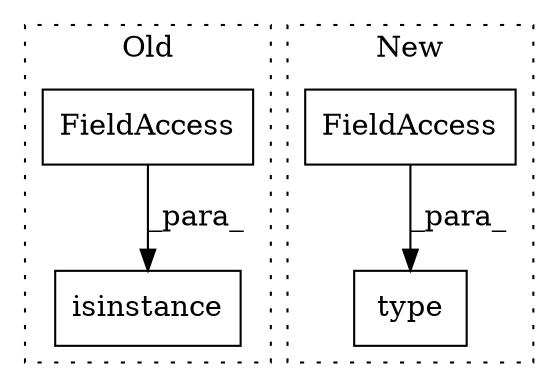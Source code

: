 digraph G {
subgraph cluster0 {
1 [label="isinstance" a="32" s="2967,2994" l="11,1" shape="box"];
3 [label="FieldAccess" a="22" s="2978" l="12" shape="box"];
label = "Old";
style="dotted";
}
subgraph cluster1 {
2 [label="type" a="32" s="3151,3168" l="5,1" shape="box"];
4 [label="FieldAccess" a="22" s="3156" l="12" shape="box"];
label = "New";
style="dotted";
}
3 -> 1 [label="_para_"];
4 -> 2 [label="_para_"];
}